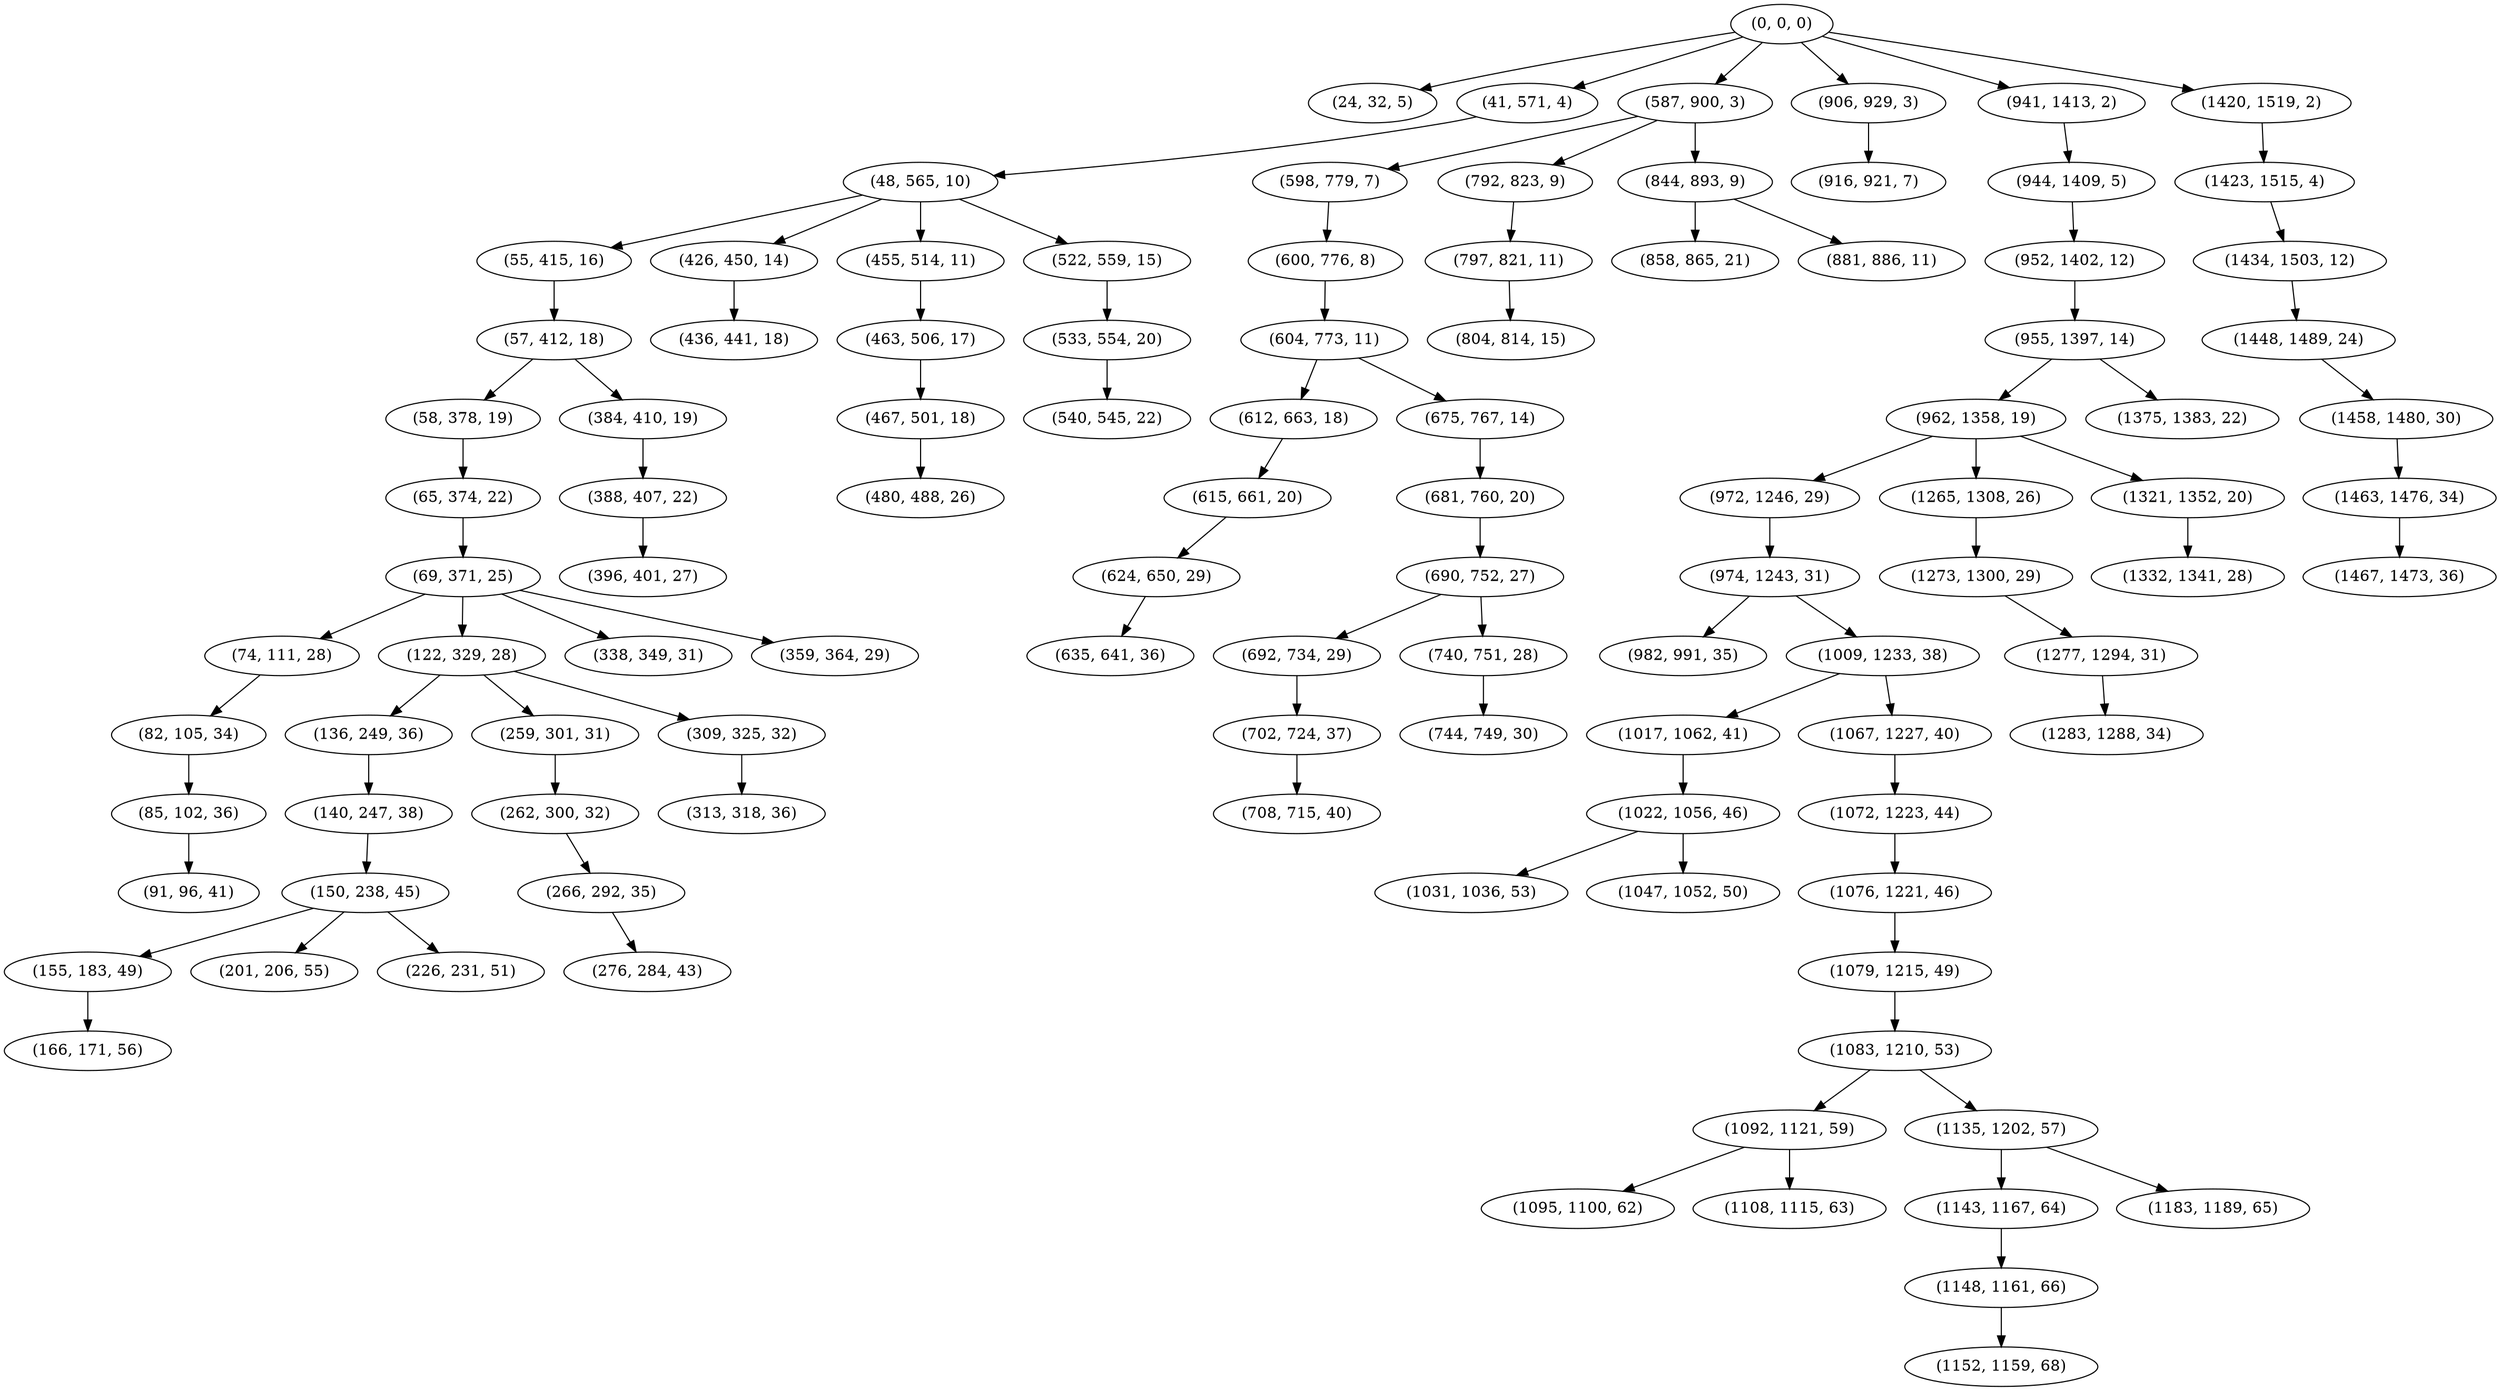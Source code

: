 digraph tree {
    "(0, 0, 0)";
    "(24, 32, 5)";
    "(41, 571, 4)";
    "(48, 565, 10)";
    "(55, 415, 16)";
    "(57, 412, 18)";
    "(58, 378, 19)";
    "(65, 374, 22)";
    "(69, 371, 25)";
    "(74, 111, 28)";
    "(82, 105, 34)";
    "(85, 102, 36)";
    "(91, 96, 41)";
    "(122, 329, 28)";
    "(136, 249, 36)";
    "(140, 247, 38)";
    "(150, 238, 45)";
    "(155, 183, 49)";
    "(166, 171, 56)";
    "(201, 206, 55)";
    "(226, 231, 51)";
    "(259, 301, 31)";
    "(262, 300, 32)";
    "(266, 292, 35)";
    "(276, 284, 43)";
    "(309, 325, 32)";
    "(313, 318, 36)";
    "(338, 349, 31)";
    "(359, 364, 29)";
    "(384, 410, 19)";
    "(388, 407, 22)";
    "(396, 401, 27)";
    "(426, 450, 14)";
    "(436, 441, 18)";
    "(455, 514, 11)";
    "(463, 506, 17)";
    "(467, 501, 18)";
    "(480, 488, 26)";
    "(522, 559, 15)";
    "(533, 554, 20)";
    "(540, 545, 22)";
    "(587, 900, 3)";
    "(598, 779, 7)";
    "(600, 776, 8)";
    "(604, 773, 11)";
    "(612, 663, 18)";
    "(615, 661, 20)";
    "(624, 650, 29)";
    "(635, 641, 36)";
    "(675, 767, 14)";
    "(681, 760, 20)";
    "(690, 752, 27)";
    "(692, 734, 29)";
    "(702, 724, 37)";
    "(708, 715, 40)";
    "(740, 751, 28)";
    "(744, 749, 30)";
    "(792, 823, 9)";
    "(797, 821, 11)";
    "(804, 814, 15)";
    "(844, 893, 9)";
    "(858, 865, 21)";
    "(881, 886, 11)";
    "(906, 929, 3)";
    "(916, 921, 7)";
    "(941, 1413, 2)";
    "(944, 1409, 5)";
    "(952, 1402, 12)";
    "(955, 1397, 14)";
    "(962, 1358, 19)";
    "(972, 1246, 29)";
    "(974, 1243, 31)";
    "(982, 991, 35)";
    "(1009, 1233, 38)";
    "(1017, 1062, 41)";
    "(1022, 1056, 46)";
    "(1031, 1036, 53)";
    "(1047, 1052, 50)";
    "(1067, 1227, 40)";
    "(1072, 1223, 44)";
    "(1076, 1221, 46)";
    "(1079, 1215, 49)";
    "(1083, 1210, 53)";
    "(1092, 1121, 59)";
    "(1095, 1100, 62)";
    "(1108, 1115, 63)";
    "(1135, 1202, 57)";
    "(1143, 1167, 64)";
    "(1148, 1161, 66)";
    "(1152, 1159, 68)";
    "(1183, 1189, 65)";
    "(1265, 1308, 26)";
    "(1273, 1300, 29)";
    "(1277, 1294, 31)";
    "(1283, 1288, 34)";
    "(1321, 1352, 20)";
    "(1332, 1341, 28)";
    "(1375, 1383, 22)";
    "(1420, 1519, 2)";
    "(1423, 1515, 4)";
    "(1434, 1503, 12)";
    "(1448, 1489, 24)";
    "(1458, 1480, 30)";
    "(1463, 1476, 34)";
    "(1467, 1473, 36)";
    "(0, 0, 0)" -> "(24, 32, 5)";
    "(0, 0, 0)" -> "(41, 571, 4)";
    "(0, 0, 0)" -> "(587, 900, 3)";
    "(0, 0, 0)" -> "(906, 929, 3)";
    "(0, 0, 0)" -> "(941, 1413, 2)";
    "(0, 0, 0)" -> "(1420, 1519, 2)";
    "(41, 571, 4)" -> "(48, 565, 10)";
    "(48, 565, 10)" -> "(55, 415, 16)";
    "(48, 565, 10)" -> "(426, 450, 14)";
    "(48, 565, 10)" -> "(455, 514, 11)";
    "(48, 565, 10)" -> "(522, 559, 15)";
    "(55, 415, 16)" -> "(57, 412, 18)";
    "(57, 412, 18)" -> "(58, 378, 19)";
    "(57, 412, 18)" -> "(384, 410, 19)";
    "(58, 378, 19)" -> "(65, 374, 22)";
    "(65, 374, 22)" -> "(69, 371, 25)";
    "(69, 371, 25)" -> "(74, 111, 28)";
    "(69, 371, 25)" -> "(122, 329, 28)";
    "(69, 371, 25)" -> "(338, 349, 31)";
    "(69, 371, 25)" -> "(359, 364, 29)";
    "(74, 111, 28)" -> "(82, 105, 34)";
    "(82, 105, 34)" -> "(85, 102, 36)";
    "(85, 102, 36)" -> "(91, 96, 41)";
    "(122, 329, 28)" -> "(136, 249, 36)";
    "(122, 329, 28)" -> "(259, 301, 31)";
    "(122, 329, 28)" -> "(309, 325, 32)";
    "(136, 249, 36)" -> "(140, 247, 38)";
    "(140, 247, 38)" -> "(150, 238, 45)";
    "(150, 238, 45)" -> "(155, 183, 49)";
    "(150, 238, 45)" -> "(201, 206, 55)";
    "(150, 238, 45)" -> "(226, 231, 51)";
    "(155, 183, 49)" -> "(166, 171, 56)";
    "(259, 301, 31)" -> "(262, 300, 32)";
    "(262, 300, 32)" -> "(266, 292, 35)";
    "(266, 292, 35)" -> "(276, 284, 43)";
    "(309, 325, 32)" -> "(313, 318, 36)";
    "(384, 410, 19)" -> "(388, 407, 22)";
    "(388, 407, 22)" -> "(396, 401, 27)";
    "(426, 450, 14)" -> "(436, 441, 18)";
    "(455, 514, 11)" -> "(463, 506, 17)";
    "(463, 506, 17)" -> "(467, 501, 18)";
    "(467, 501, 18)" -> "(480, 488, 26)";
    "(522, 559, 15)" -> "(533, 554, 20)";
    "(533, 554, 20)" -> "(540, 545, 22)";
    "(587, 900, 3)" -> "(598, 779, 7)";
    "(587, 900, 3)" -> "(792, 823, 9)";
    "(587, 900, 3)" -> "(844, 893, 9)";
    "(598, 779, 7)" -> "(600, 776, 8)";
    "(600, 776, 8)" -> "(604, 773, 11)";
    "(604, 773, 11)" -> "(612, 663, 18)";
    "(604, 773, 11)" -> "(675, 767, 14)";
    "(612, 663, 18)" -> "(615, 661, 20)";
    "(615, 661, 20)" -> "(624, 650, 29)";
    "(624, 650, 29)" -> "(635, 641, 36)";
    "(675, 767, 14)" -> "(681, 760, 20)";
    "(681, 760, 20)" -> "(690, 752, 27)";
    "(690, 752, 27)" -> "(692, 734, 29)";
    "(690, 752, 27)" -> "(740, 751, 28)";
    "(692, 734, 29)" -> "(702, 724, 37)";
    "(702, 724, 37)" -> "(708, 715, 40)";
    "(740, 751, 28)" -> "(744, 749, 30)";
    "(792, 823, 9)" -> "(797, 821, 11)";
    "(797, 821, 11)" -> "(804, 814, 15)";
    "(844, 893, 9)" -> "(858, 865, 21)";
    "(844, 893, 9)" -> "(881, 886, 11)";
    "(906, 929, 3)" -> "(916, 921, 7)";
    "(941, 1413, 2)" -> "(944, 1409, 5)";
    "(944, 1409, 5)" -> "(952, 1402, 12)";
    "(952, 1402, 12)" -> "(955, 1397, 14)";
    "(955, 1397, 14)" -> "(962, 1358, 19)";
    "(955, 1397, 14)" -> "(1375, 1383, 22)";
    "(962, 1358, 19)" -> "(972, 1246, 29)";
    "(962, 1358, 19)" -> "(1265, 1308, 26)";
    "(962, 1358, 19)" -> "(1321, 1352, 20)";
    "(972, 1246, 29)" -> "(974, 1243, 31)";
    "(974, 1243, 31)" -> "(982, 991, 35)";
    "(974, 1243, 31)" -> "(1009, 1233, 38)";
    "(1009, 1233, 38)" -> "(1017, 1062, 41)";
    "(1009, 1233, 38)" -> "(1067, 1227, 40)";
    "(1017, 1062, 41)" -> "(1022, 1056, 46)";
    "(1022, 1056, 46)" -> "(1031, 1036, 53)";
    "(1022, 1056, 46)" -> "(1047, 1052, 50)";
    "(1067, 1227, 40)" -> "(1072, 1223, 44)";
    "(1072, 1223, 44)" -> "(1076, 1221, 46)";
    "(1076, 1221, 46)" -> "(1079, 1215, 49)";
    "(1079, 1215, 49)" -> "(1083, 1210, 53)";
    "(1083, 1210, 53)" -> "(1092, 1121, 59)";
    "(1083, 1210, 53)" -> "(1135, 1202, 57)";
    "(1092, 1121, 59)" -> "(1095, 1100, 62)";
    "(1092, 1121, 59)" -> "(1108, 1115, 63)";
    "(1135, 1202, 57)" -> "(1143, 1167, 64)";
    "(1135, 1202, 57)" -> "(1183, 1189, 65)";
    "(1143, 1167, 64)" -> "(1148, 1161, 66)";
    "(1148, 1161, 66)" -> "(1152, 1159, 68)";
    "(1265, 1308, 26)" -> "(1273, 1300, 29)";
    "(1273, 1300, 29)" -> "(1277, 1294, 31)";
    "(1277, 1294, 31)" -> "(1283, 1288, 34)";
    "(1321, 1352, 20)" -> "(1332, 1341, 28)";
    "(1420, 1519, 2)" -> "(1423, 1515, 4)";
    "(1423, 1515, 4)" -> "(1434, 1503, 12)";
    "(1434, 1503, 12)" -> "(1448, 1489, 24)";
    "(1448, 1489, 24)" -> "(1458, 1480, 30)";
    "(1458, 1480, 30)" -> "(1463, 1476, 34)";
    "(1463, 1476, 34)" -> "(1467, 1473, 36)";
}
